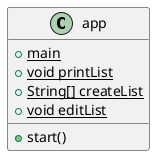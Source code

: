 @startuml

class app {

  +main{static}
  +start()
  +void printList{static}
  +String[] createList{static}
  +void editList{static}

}



@enduml